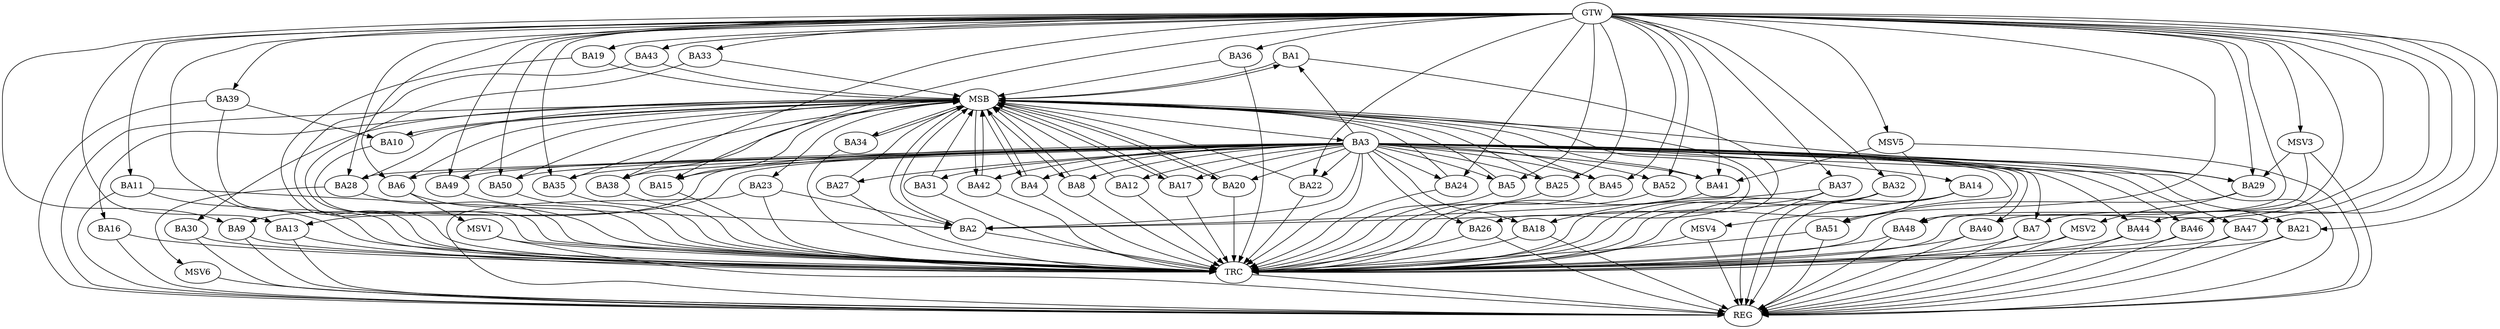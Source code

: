 strict digraph G {
  BA1 [ label="BA1" ];
  BA2 [ label="BA2" ];
  BA3 [ label="BA3" ];
  BA4 [ label="BA4" ];
  BA5 [ label="BA5" ];
  BA6 [ label="BA6" ];
  BA7 [ label="BA7" ];
  BA8 [ label="BA8" ];
  BA9 [ label="BA9" ];
  BA10 [ label="BA10" ];
  BA11 [ label="BA11" ];
  BA12 [ label="BA12" ];
  BA13 [ label="BA13" ];
  BA14 [ label="BA14" ];
  BA15 [ label="BA15" ];
  BA16 [ label="BA16" ];
  BA17 [ label="BA17" ];
  BA18 [ label="BA18" ];
  BA19 [ label="BA19" ];
  BA20 [ label="BA20" ];
  BA21 [ label="BA21" ];
  BA22 [ label="BA22" ];
  BA23 [ label="BA23" ];
  BA24 [ label="BA24" ];
  BA25 [ label="BA25" ];
  BA26 [ label="BA26" ];
  BA27 [ label="BA27" ];
  BA28 [ label="BA28" ];
  BA29 [ label="BA29" ];
  BA30 [ label="BA30" ];
  BA31 [ label="BA31" ];
  BA32 [ label="BA32" ];
  BA33 [ label="BA33" ];
  BA34 [ label="BA34" ];
  BA35 [ label="BA35" ];
  BA36 [ label="BA36" ];
  BA37 [ label="BA37" ];
  BA38 [ label="BA38" ];
  BA39 [ label="BA39" ];
  BA40 [ label="BA40" ];
  BA41 [ label="BA41" ];
  BA42 [ label="BA42" ];
  BA43 [ label="BA43" ];
  BA44 [ label="BA44" ];
  BA45 [ label="BA45" ];
  BA46 [ label="BA46" ];
  BA47 [ label="BA47" ];
  BA48 [ label="BA48" ];
  BA49 [ label="BA49" ];
  BA50 [ label="BA50" ];
  BA51 [ label="BA51" ];
  BA52 [ label="BA52" ];
  GTW [ label="GTW" ];
  REG [ label="REG" ];
  MSB [ label="MSB" ];
  TRC [ label="TRC" ];
  MSV1 [ label="MSV1" ];
  MSV2 [ label="MSV2" ];
  MSV3 [ label="MSV3" ];
  MSV4 [ label="MSV4" ];
  MSV5 [ label="MSV5" ];
  MSV6 [ label="MSV6" ];
  BA3 -> BA2;
  BA11 -> BA2;
  BA23 -> BA2;
  BA32 -> BA2;
  BA37 -> BA2;
  BA39 -> BA10;
  GTW -> BA5;
  GTW -> BA6;
  GTW -> BA7;
  GTW -> BA9;
  GTW -> BA11;
  GTW -> BA13;
  GTW -> BA15;
  GTW -> BA19;
  GTW -> BA21;
  GTW -> BA22;
  GTW -> BA24;
  GTW -> BA25;
  GTW -> BA28;
  GTW -> BA29;
  GTW -> BA32;
  GTW -> BA33;
  GTW -> BA35;
  GTW -> BA36;
  GTW -> BA37;
  GTW -> BA38;
  GTW -> BA39;
  GTW -> BA40;
  GTW -> BA41;
  GTW -> BA43;
  GTW -> BA44;
  GTW -> BA45;
  GTW -> BA46;
  GTW -> BA47;
  GTW -> BA48;
  GTW -> BA49;
  GTW -> BA50;
  GTW -> BA51;
  GTW -> BA52;
  BA3 -> REG;
  BA7 -> REG;
  BA9 -> REG;
  BA11 -> REG;
  BA13 -> REG;
  BA14 -> REG;
  BA16 -> REG;
  BA18 -> REG;
  BA21 -> REG;
  BA23 -> REG;
  BA26 -> REG;
  BA30 -> REG;
  BA32 -> REG;
  BA37 -> REG;
  BA39 -> REG;
  BA40 -> REG;
  BA44 -> REG;
  BA46 -> REG;
  BA47 -> REG;
  BA48 -> REG;
  BA51 -> REG;
  BA1 -> MSB;
  MSB -> BA2;
  MSB -> REG;
  BA2 -> MSB;
  MSB -> BA1;
  BA4 -> MSB;
  BA5 -> MSB;
  MSB -> BA3;
  BA6 -> MSB;
  BA8 -> MSB;
  BA10 -> MSB;
  BA12 -> MSB;
  BA15 -> MSB;
  BA17 -> MSB;
  BA19 -> MSB;
  MSB -> BA16;
  BA20 -> MSB;
  BA22 -> MSB;
  BA24 -> MSB;
  MSB -> BA8;
  BA25 -> MSB;
  MSB -> BA4;
  BA27 -> MSB;
  BA28 -> MSB;
  BA29 -> MSB;
  MSB -> BA26;
  BA31 -> MSB;
  MSB -> BA10;
  BA33 -> MSB;
  MSB -> BA30;
  BA34 -> MSB;
  BA35 -> MSB;
  MSB -> BA20;
  BA36 -> MSB;
  BA38 -> MSB;
  MSB -> BA23;
  BA41 -> MSB;
  MSB -> BA17;
  BA42 -> MSB;
  BA43 -> MSB;
  MSB -> BA34;
  BA45 -> MSB;
  BA49 -> MSB;
  MSB -> BA18;
  BA50 -> MSB;
  MSB -> BA42;
  BA1 -> TRC;
  BA2 -> TRC;
  BA3 -> TRC;
  BA4 -> TRC;
  BA5 -> TRC;
  BA6 -> TRC;
  BA7 -> TRC;
  BA8 -> TRC;
  BA9 -> TRC;
  BA10 -> TRC;
  BA11 -> TRC;
  BA12 -> TRC;
  BA13 -> TRC;
  BA14 -> TRC;
  BA15 -> TRC;
  BA16 -> TRC;
  BA17 -> TRC;
  BA18 -> TRC;
  BA19 -> TRC;
  BA20 -> TRC;
  BA21 -> TRC;
  BA22 -> TRC;
  BA23 -> TRC;
  BA24 -> TRC;
  BA25 -> TRC;
  BA26 -> TRC;
  BA27 -> TRC;
  BA28 -> TRC;
  BA29 -> TRC;
  BA30 -> TRC;
  BA31 -> TRC;
  BA32 -> TRC;
  BA33 -> TRC;
  BA34 -> TRC;
  BA35 -> TRC;
  BA36 -> TRC;
  BA37 -> TRC;
  BA38 -> TRC;
  BA39 -> TRC;
  BA40 -> TRC;
  BA41 -> TRC;
  BA42 -> TRC;
  BA43 -> TRC;
  BA44 -> TRC;
  BA45 -> TRC;
  BA46 -> TRC;
  BA47 -> TRC;
  BA48 -> TRC;
  BA49 -> TRC;
  BA50 -> TRC;
  BA51 -> TRC;
  BA52 -> TRC;
  GTW -> TRC;
  TRC -> REG;
  BA3 -> BA24;
  BA3 -> BA6;
  BA3 -> BA25;
  BA3 -> BA13;
  BA3 -> BA8;
  BA3 -> BA4;
  BA3 -> BA28;
  BA3 -> BA38;
  BA3 -> BA52;
  BA3 -> BA9;
  BA3 -> BA50;
  BA3 -> BA15;
  BA3 -> BA48;
  BA3 -> BA18;
  BA3 -> BA41;
  BA3 -> BA51;
  BA3 -> BA35;
  BA3 -> BA14;
  BA3 -> BA42;
  BA3 -> BA7;
  BA3 -> BA45;
  BA3 -> BA12;
  BA3 -> BA5;
  BA3 -> BA49;
  BA3 -> BA40;
  BA3 -> BA21;
  BA3 -> BA31;
  BA3 -> BA46;
  BA3 -> BA22;
  BA3 -> BA1;
  BA3 -> BA29;
  BA3 -> BA27;
  BA3 -> BA47;
  BA3 -> BA26;
  BA3 -> BA20;
  BA3 -> BA44;
  BA3 -> BA17;
  BA6 -> MSV1;
  MSV1 -> REG;
  MSV1 -> TRC;
  BA29 -> MSV2;
  MSV2 -> REG;
  MSV2 -> TRC;
  MSV3 -> BA29;
  GTW -> MSV3;
  MSV3 -> REG;
  MSV3 -> TRC;
  BA14 -> MSV4;
  MSV4 -> REG;
  MSV4 -> TRC;
  MSV5 -> BA41;
  GTW -> MSV5;
  MSV5 -> REG;
  MSV5 -> TRC;
  BA28 -> MSV6;
  MSV6 -> REG;
}
